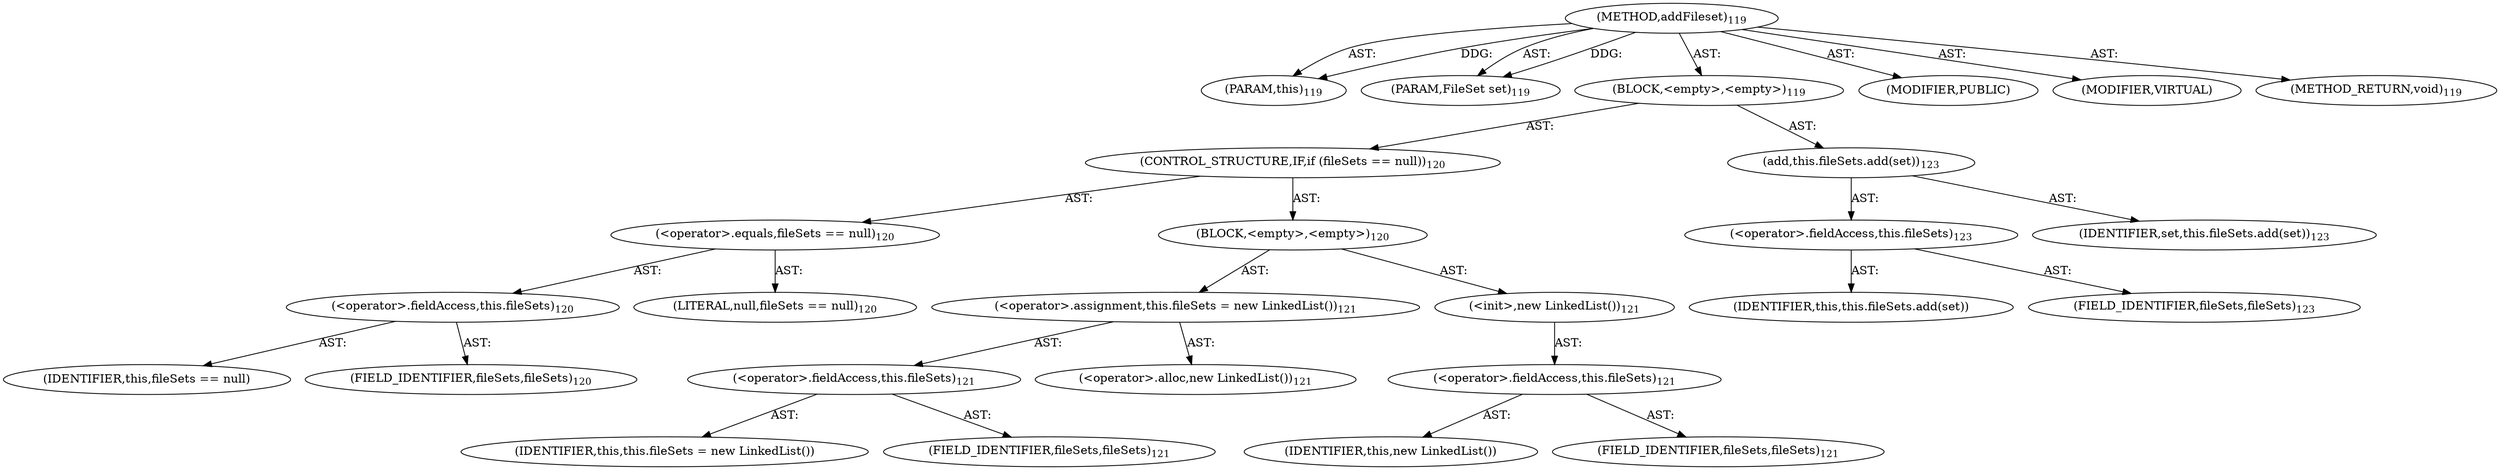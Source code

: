 digraph "addFileset" {  
"111669149698" [label = <(METHOD,addFileset)<SUB>119</SUB>> ]
"115964117003" [label = <(PARAM,this)<SUB>119</SUB>> ]
"115964117004" [label = <(PARAM,FileSet set)<SUB>119</SUB>> ]
"25769803778" [label = <(BLOCK,&lt;empty&gt;,&lt;empty&gt;)<SUB>119</SUB>> ]
"47244640256" [label = <(CONTROL_STRUCTURE,IF,if (fileSets == null))<SUB>120</SUB>> ]
"30064771076" [label = <(&lt;operator&gt;.equals,fileSets == null)<SUB>120</SUB>> ]
"30064771077" [label = <(&lt;operator&gt;.fieldAccess,this.fileSets)<SUB>120</SUB>> ]
"68719476771" [label = <(IDENTIFIER,this,fileSets == null)> ]
"55834574850" [label = <(FIELD_IDENTIFIER,fileSets,fileSets)<SUB>120</SUB>> ]
"90194313216" [label = <(LITERAL,null,fileSets == null)<SUB>120</SUB>> ]
"25769803779" [label = <(BLOCK,&lt;empty&gt;,&lt;empty&gt;)<SUB>120</SUB>> ]
"30064771078" [label = <(&lt;operator&gt;.assignment,this.fileSets = new LinkedList())<SUB>121</SUB>> ]
"30064771079" [label = <(&lt;operator&gt;.fieldAccess,this.fileSets)<SUB>121</SUB>> ]
"68719476772" [label = <(IDENTIFIER,this,this.fileSets = new LinkedList())> ]
"55834574851" [label = <(FIELD_IDENTIFIER,fileSets,fileSets)<SUB>121</SUB>> ]
"30064771080" [label = <(&lt;operator&gt;.alloc,new LinkedList())<SUB>121</SUB>> ]
"30064771081" [label = <(&lt;init&gt;,new LinkedList())<SUB>121</SUB>> ]
"30064771082" [label = <(&lt;operator&gt;.fieldAccess,this.fileSets)<SUB>121</SUB>> ]
"68719476773" [label = <(IDENTIFIER,this,new LinkedList())> ]
"55834574852" [label = <(FIELD_IDENTIFIER,fileSets,fileSets)<SUB>121</SUB>> ]
"30064771083" [label = <(add,this.fileSets.add(set))<SUB>123</SUB>> ]
"30064771084" [label = <(&lt;operator&gt;.fieldAccess,this.fileSets)<SUB>123</SUB>> ]
"68719476774" [label = <(IDENTIFIER,this,this.fileSets.add(set))> ]
"55834574853" [label = <(FIELD_IDENTIFIER,fileSets,fileSets)<SUB>123</SUB>> ]
"68719476775" [label = <(IDENTIFIER,set,this.fileSets.add(set))<SUB>123</SUB>> ]
"133143986183" [label = <(MODIFIER,PUBLIC)> ]
"133143986184" [label = <(MODIFIER,VIRTUAL)> ]
"128849018882" [label = <(METHOD_RETURN,void)<SUB>119</SUB>> ]
  "111669149698" -> "115964117003"  [ label = "AST: "] 
  "111669149698" -> "115964117004"  [ label = "AST: "] 
  "111669149698" -> "25769803778"  [ label = "AST: "] 
  "111669149698" -> "133143986183"  [ label = "AST: "] 
  "111669149698" -> "133143986184"  [ label = "AST: "] 
  "111669149698" -> "128849018882"  [ label = "AST: "] 
  "25769803778" -> "47244640256"  [ label = "AST: "] 
  "25769803778" -> "30064771083"  [ label = "AST: "] 
  "47244640256" -> "30064771076"  [ label = "AST: "] 
  "47244640256" -> "25769803779"  [ label = "AST: "] 
  "30064771076" -> "30064771077"  [ label = "AST: "] 
  "30064771076" -> "90194313216"  [ label = "AST: "] 
  "30064771077" -> "68719476771"  [ label = "AST: "] 
  "30064771077" -> "55834574850"  [ label = "AST: "] 
  "25769803779" -> "30064771078"  [ label = "AST: "] 
  "25769803779" -> "30064771081"  [ label = "AST: "] 
  "30064771078" -> "30064771079"  [ label = "AST: "] 
  "30064771078" -> "30064771080"  [ label = "AST: "] 
  "30064771079" -> "68719476772"  [ label = "AST: "] 
  "30064771079" -> "55834574851"  [ label = "AST: "] 
  "30064771081" -> "30064771082"  [ label = "AST: "] 
  "30064771082" -> "68719476773"  [ label = "AST: "] 
  "30064771082" -> "55834574852"  [ label = "AST: "] 
  "30064771083" -> "30064771084"  [ label = "AST: "] 
  "30064771083" -> "68719476775"  [ label = "AST: "] 
  "30064771084" -> "68719476774"  [ label = "AST: "] 
  "30064771084" -> "55834574853"  [ label = "AST: "] 
  "111669149698" -> "115964117003"  [ label = "DDG: "] 
  "111669149698" -> "115964117004"  [ label = "DDG: "] 
}
